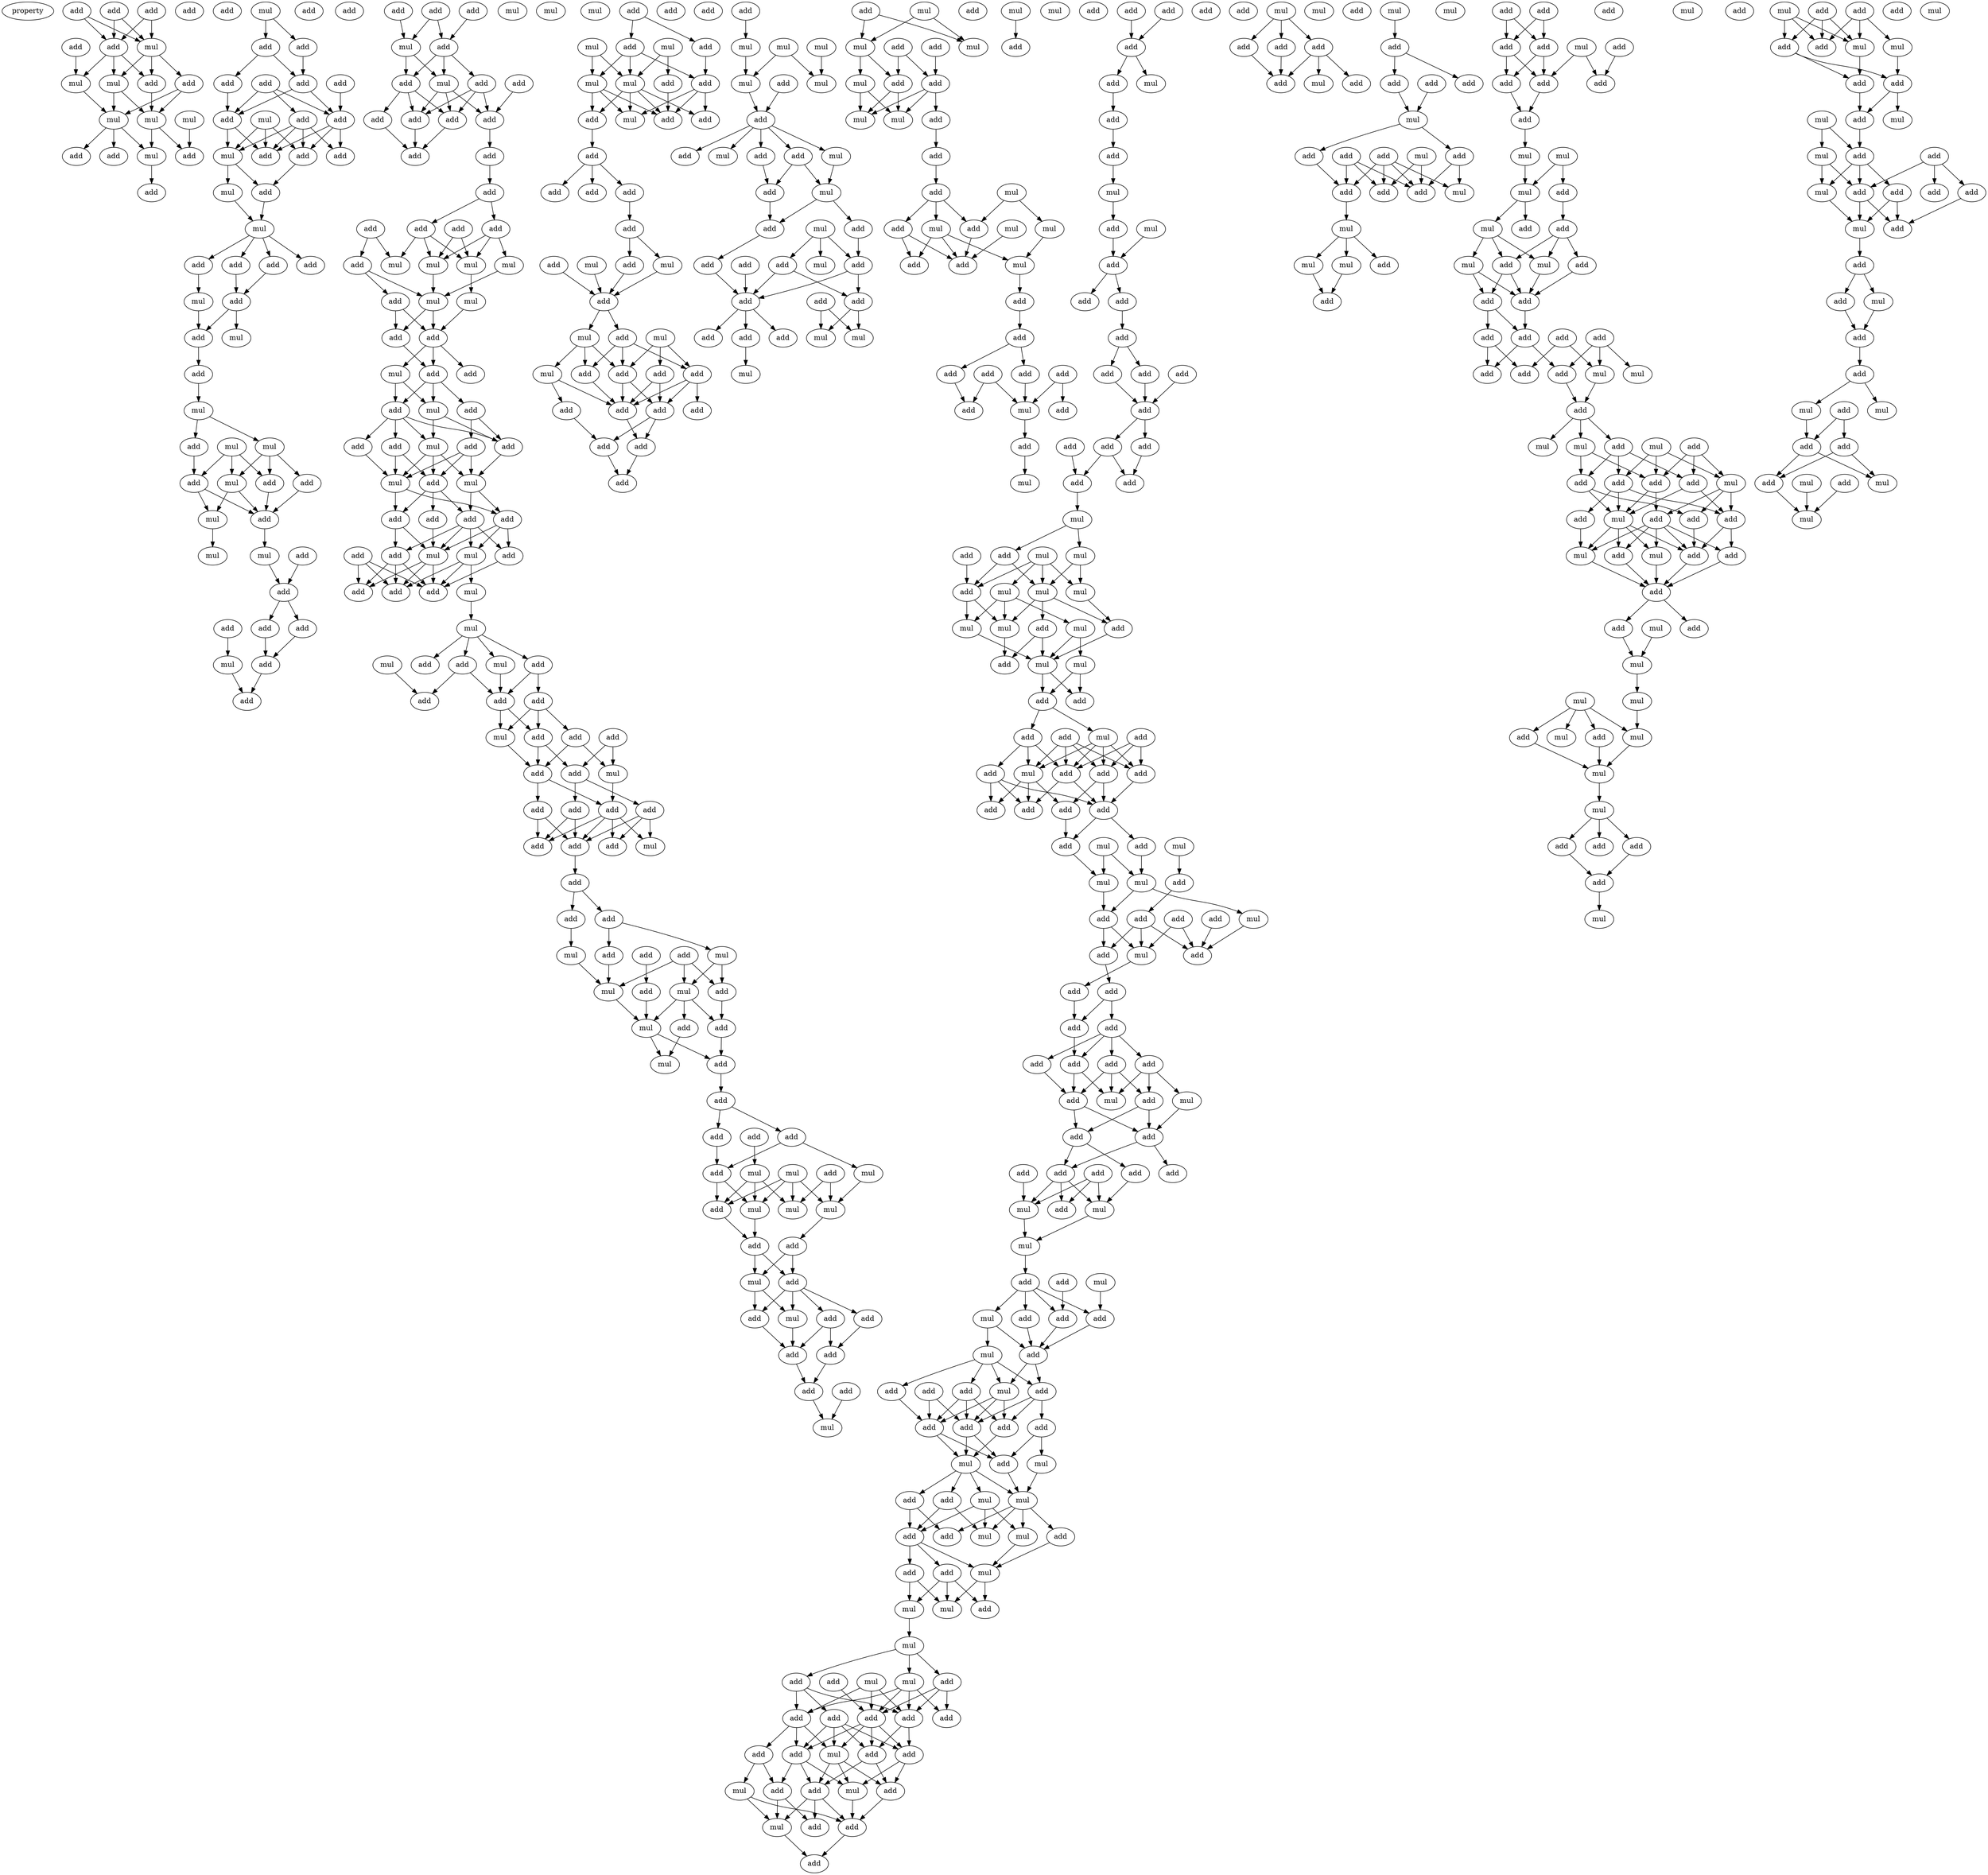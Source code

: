 digraph {
    node [fontcolor=black]
    property [mul=2,lf=1.4]
    0 [ label = add ];
    1 [ label = add ];
    2 [ label = add ];
    3 [ label = add ];
    4 [ label = add ];
    5 [ label = mul ];
    6 [ label = add ];
    7 [ label = mul ];
    8 [ label = mul ];
    9 [ label = add ];
    10 [ label = add ];
    11 [ label = mul ];
    12 [ label = mul ];
    13 [ label = mul ];
    14 [ label = mul ];
    15 [ label = add ];
    16 [ label = add ];
    17 [ label = add ];
    18 [ label = add ];
    19 [ label = add ];
    20 [ label = mul ];
    21 [ label = add ];
    22 [ label = add ];
    23 [ label = add ];
    24 [ label = add ];
    25 [ label = add ];
    26 [ label = add ];
    27 [ label = mul ];
    28 [ label = add ];
    29 [ label = add ];
    30 [ label = add ];
    31 [ label = add ];
    32 [ label = add ];
    33 [ label = add ];
    34 [ label = mul ];
    35 [ label = mul ];
    36 [ label = add ];
    37 [ label = mul ];
    38 [ label = add ];
    39 [ label = add ];
    40 [ label = add ];
    41 [ label = add ];
    42 [ label = add ];
    43 [ label = mul ];
    44 [ label = add ];
    45 [ label = add ];
    46 [ label = mul ];
    47 [ label = add ];
    48 [ label = mul ];
    49 [ label = mul ];
    50 [ label = mul ];
    51 [ label = add ];
    52 [ label = add ];
    53 [ label = mul ];
    54 [ label = add ];
    55 [ label = add ];
    56 [ label = mul ];
    57 [ label = add ];
    58 [ label = mul ];
    59 [ label = add ];
    60 [ label = add ];
    61 [ label = mul ];
    62 [ label = add ];
    63 [ label = add ];
    64 [ label = add ];
    65 [ label = add ];
    66 [ label = mul ];
    67 [ label = add ];
    68 [ label = add ];
    69 [ label = add ];
    70 [ label = add ];
    71 [ label = add ];
    72 [ label = add ];
    73 [ label = mul ];
    74 [ label = add ];
    75 [ label = add ];
    76 [ label = add ];
    77 [ label = mul ];
    78 [ label = add ];
    79 [ label = add ];
    80 [ label = add ];
    81 [ label = add ];
    82 [ label = add ];
    83 [ label = add ];
    84 [ label = add ];
    85 [ label = add ];
    86 [ label = add ];
    87 [ label = add ];
    88 [ label = add ];
    89 [ label = add ];
    90 [ label = mul ];
    91 [ label = mul ];
    92 [ label = mul ];
    93 [ label = mul ];
    94 [ label = mul ];
    95 [ label = mul ];
    96 [ label = add ];
    97 [ label = add ];
    98 [ label = add ];
    99 [ label = add ];
    100 [ label = add ];
    101 [ label = mul ];
    102 [ label = add ];
    103 [ label = add ];
    104 [ label = mul ];
    105 [ label = add ];
    106 [ label = mul ];
    107 [ label = add ];
    108 [ label = add ];
    109 [ label = add ];
    110 [ label = mul ];
    111 [ label = mul ];
    112 [ label = add ];
    113 [ label = add ];
    114 [ label = add ];
    115 [ label = add ];
    116 [ label = add ];
    117 [ label = mul ];
    118 [ label = add ];
    119 [ label = add ];
    120 [ label = add ];
    121 [ label = mul ];
    122 [ label = add ];
    123 [ label = add ];
    124 [ label = add ];
    125 [ label = mul ];
    126 [ label = mul ];
    127 [ label = add ];
    128 [ label = add ];
    129 [ label = add ];
    130 [ label = mul ];
    131 [ label = mul ];
    132 [ label = add ];
    133 [ label = add ];
    134 [ label = add ];
    135 [ label = mul ];
    136 [ label = add ];
    137 [ label = add ];
    138 [ label = add ];
    139 [ label = mul ];
    140 [ label = add ];
    141 [ label = add ];
    142 [ label = add ];
    143 [ label = add ];
    144 [ label = add ];
    145 [ label = add ];
    146 [ label = add ];
    147 [ label = mul ];
    148 [ label = add ];
    149 [ label = add ];
    150 [ label = add ];
    151 [ label = add ];
    152 [ label = add ];
    153 [ label = mul ];
    154 [ label = mul ];
    155 [ label = add ];
    156 [ label = add ];
    157 [ label = add ];
    158 [ label = add ];
    159 [ label = mul ];
    160 [ label = add ];
    161 [ label = mul ];
    162 [ label = add ];
    163 [ label = mul ];
    164 [ label = mul ];
    165 [ label = add ];
    166 [ label = mul ];
    167 [ label = add ];
    168 [ label = add ];
    169 [ label = add ];
    170 [ label = add ];
    171 [ label = add ];
    172 [ label = mul ];
    173 [ label = mul ];
    174 [ label = add ];
    175 [ label = mul ];
    176 [ label = add ];
    177 [ label = mul ];
    178 [ label = add ];
    179 [ label = mul ];
    180 [ label = mul ];
    181 [ label = add ];
    182 [ label = add ];
    183 [ label = mul ];
    184 [ label = add ];
    185 [ label = add ];
    186 [ label = add ];
    187 [ label = mul ];
    188 [ label = mul ];
    189 [ label = add ];
    190 [ label = add ];
    191 [ label = add ];
    192 [ label = add ];
    193 [ label = add ];
    194 [ label = mul ];
    195 [ label = mul ];
    196 [ label = add ];
    197 [ label = mul ];
    198 [ label = add ];
    199 [ label = mul ];
    200 [ label = add ];
    201 [ label = mul ];
    202 [ label = add ];
    203 [ label = add ];
    204 [ label = mul ];
    205 [ label = add ];
    206 [ label = add ];
    207 [ label = add ];
    208 [ label = mul ];
    209 [ label = add ];
    210 [ label = add ];
    211 [ label = add ];
    212 [ label = add ];
    213 [ label = add ];
    214 [ label = add ];
    215 [ label = add ];
    216 [ label = mul ];
    217 [ label = add ];
    218 [ label = mul ];
    219 [ label = add ];
    220 [ label = mul ];
    221 [ label = mul ];
    222 [ label = add ];
    223 [ label = mul ];
    224 [ label = add ];
    225 [ label = add ];
    226 [ label = add ];
    227 [ label = add ];
    228 [ label = add ];
    229 [ label = add ];
    230 [ label = add ];
    231 [ label = add ];
    232 [ label = add ];
    233 [ label = add ];
    234 [ label = add ];
    235 [ label = add ];
    236 [ label = add ];
    237 [ label = mul ];
    238 [ label = mul ];
    239 [ label = mul ];
    240 [ label = add ];
    241 [ label = mul ];
    242 [ label = mul ];
    243 [ label = add ];
    244 [ label = add ];
    245 [ label = mul ];
    246 [ label = mul ];
    247 [ label = add ];
    248 [ label = add ];
    249 [ label = add ];
    250 [ label = mul ];
    251 [ label = mul ];
    252 [ label = add ];
    253 [ label = add ];
    254 [ label = add ];
    255 [ label = add ];
    256 [ label = add ];
    257 [ label = add ];
    258 [ label = mul ];
    259 [ label = add ];
    260 [ label = add ];
    261 [ label = add ];
    262 [ label = mul ];
    263 [ label = add ];
    264 [ label = add ];
    265 [ label = add ];
    266 [ label = mul ];
    267 [ label = mul ];
    268 [ label = add ];
    269 [ label = mul ];
    270 [ label = mul ];
    271 [ label = add ];
    272 [ label = mul ];
    273 [ label = add ];
    274 [ label = add ];
    275 [ label = add ];
    276 [ label = add ];
    277 [ label = mul ];
    278 [ label = mul ];
    279 [ label = add ];
    280 [ label = mul ];
    281 [ label = mul ];
    282 [ label = add ];
    283 [ label = add ];
    284 [ label = mul ];
    285 [ label = add ];
    286 [ label = mul ];
    287 [ label = mul ];
    288 [ label = mul ];
    289 [ label = add ];
    290 [ label = add ];
    291 [ label = add ];
    292 [ label = add ];
    293 [ label = mul ];
    294 [ label = add ];
    295 [ label = add ];
    296 [ label = add ];
    297 [ label = add ];
    298 [ label = add ];
    299 [ label = mul ];
    300 [ label = add ];
    301 [ label = add ];
    302 [ label = add ];
    303 [ label = mul ];
    304 [ label = add ];
    305 [ label = add ];
    306 [ label = mul ];
    307 [ label = add ];
    308 [ label = add ];
    309 [ label = add ];
    310 [ label = add ];
    311 [ label = add ];
    312 [ label = add ];
    313 [ label = mul ];
    314 [ label = add ];
    315 [ label = add ];
    316 [ label = mul ];
    317 [ label = mul ];
    318 [ label = add ];
    319 [ label = add ];
    320 [ label = add ];
    321 [ label = mul ];
    322 [ label = mul ];
    323 [ label = add ];
    324 [ label = add ];
    325 [ label = add ];
    326 [ label = add ];
    327 [ label = add ];
    328 [ label = add ];
    329 [ label = add ];
    330 [ label = add ];
    331 [ label = mul ];
    332 [ label = add ];
    333 [ label = add ];
    334 [ label = add ];
    335 [ label = add ];
    336 [ label = add ];
    337 [ label = add ];
    338 [ label = add ];
    339 [ label = add ];
    340 [ label = add ];
    341 [ label = mul ];
    342 [ label = mul ];
    343 [ label = mul ];
    344 [ label = add ];
    345 [ label = add ];
    346 [ label = mul ];
    347 [ label = add ];
    348 [ label = mul ];
    349 [ label = mul ];
    350 [ label = mul ];
    351 [ label = mul ];
    352 [ label = add ];
    353 [ label = mul ];
    354 [ label = add ];
    355 [ label = add ];
    356 [ label = mul ];
    357 [ label = mul ];
    358 [ label = add ];
    359 [ label = add ];
    360 [ label = mul ];
    361 [ label = add ];
    362 [ label = add ];
    363 [ label = add ];
    364 [ label = add ];
    365 [ label = mul ];
    366 [ label = add ];
    367 [ label = add ];
    368 [ label = add ];
    369 [ label = add ];
    370 [ label = add ];
    371 [ label = add ];
    372 [ label = add ];
    373 [ label = add ];
    374 [ label = add ];
    375 [ label = mul ];
    376 [ label = mul ];
    377 [ label = mul ];
    378 [ label = mul ];
    379 [ label = add ];
    380 [ label = mul ];
    381 [ label = add ];
    382 [ label = add ];
    383 [ label = add ];
    384 [ label = add ];
    385 [ label = add ];
    386 [ label = add ];
    387 [ label = mul ];
    388 [ label = add ];
    389 [ label = add ];
    390 [ label = add ];
    391 [ label = add ];
    392 [ label = add ];
    393 [ label = add ];
    394 [ label = add ];
    395 [ label = add ];
    396 [ label = mul ];
    397 [ label = add ];
    398 [ label = add ];
    399 [ label = mul ];
    400 [ label = add ];
    401 [ label = add ];
    402 [ label = add ];
    403 [ label = add ];
    404 [ label = add ];
    405 [ label = add ];
    406 [ label = add ];
    407 [ label = mul ];
    408 [ label = mul ];
    409 [ label = add ];
    410 [ label = mul ];
    411 [ label = mul ];
    412 [ label = add ];
    413 [ label = add ];
    414 [ label = add ];
    415 [ label = mul ];
    416 [ label = add ];
    417 [ label = add ];
    418 [ label = add ];
    419 [ label = mul ];
    420 [ label = mul ];
    421 [ label = add ];
    422 [ label = add ];
    423 [ label = add ];
    424 [ label = add ];
    425 [ label = add ];
    426 [ label = add ];
    427 [ label = add ];
    428 [ label = add ];
    429 [ label = mul ];
    430 [ label = add ];
    431 [ label = mul ];
    432 [ label = mul ];
    433 [ label = add ];
    434 [ label = add ];
    435 [ label = mul ];
    436 [ label = mul ];
    437 [ label = mul ];
    438 [ label = add ];
    439 [ label = add ];
    440 [ label = add ];
    441 [ label = add ];
    442 [ label = add ];
    443 [ label = mul ];
    444 [ label = add ];
    445 [ label = mul ];
    446 [ label = mul ];
    447 [ label = mul ];
    448 [ label = add ];
    449 [ label = mul ];
    450 [ label = add ];
    451 [ label = mul ];
    452 [ label = add ];
    453 [ label = add ];
    454 [ label = add ];
    455 [ label = add ];
    456 [ label = add ];
    457 [ label = add ];
    458 [ label = add ];
    459 [ label = add ];
    460 [ label = mul ];
    461 [ label = add ];
    462 [ label = add ];
    463 [ label = add ];
    464 [ label = add ];
    465 [ label = add ];
    466 [ label = mul ];
    467 [ label = mul ];
    468 [ label = add ];
    469 [ label = mul ];
    470 [ label = add ];
    471 [ label = add ];
    472 [ label = mul ];
    473 [ label = add ];
    474 [ label = add ];
    475 [ label = add ];
    476 [ label = mul ];
    477 [ label = add ];
    478 [ label = mul ];
    479 [ label = mul ];
    480 [ label = add ];
    481 [ label = add ];
    482 [ label = add ];
    483 [ label = add ];
    484 [ label = add ];
    485 [ label = add ];
    486 [ label = add ];
    487 [ label = mul ];
    488 [ label = mul ];
    489 [ label = mul ];
    490 [ label = mul ];
    491 [ label = add ];
    492 [ label = add ];
    493 [ label = add ];
    494 [ label = add ];
    495 [ label = add ];
    496 [ label = add ];
    497 [ label = mul ];
    498 [ label = add ];
    499 [ label = add ];
    500 [ label = add ];
    501 [ label = add ];
    502 [ label = add ];
    503 [ label = mul ];
    504 [ label = mul ];
    505 [ label = mul ];
    506 [ label = add ];
    507 [ label = mul ];
    508 [ label = add ];
    509 [ label = add ];
    510 [ label = add ];
    511 [ label = add ];
    512 [ label = mul ];
    513 [ label = mul ];
    514 [ label = add ];
    515 [ label = add ];
    516 [ label = add ];
    517 [ label = add ];
    518 [ label = add ];
    519 [ label = add ];
    520 [ label = add ];
    521 [ label = mul ];
    522 [ label = mul ];
    523 [ label = add ];
    524 [ label = add ];
    525 [ label = add ];
    526 [ label = mul ];
    527 [ label = add ];
    528 [ label = mul ];
    529 [ label = mul ];
    530 [ label = add ];
    531 [ label = mul ];
    532 [ label = add ];
    533 [ label = add ];
    534 [ label = add ];
    535 [ label = add ];
    536 [ label = add ];
    537 [ label = add ];
    538 [ label = mul ];
    539 [ label = add ];
    540 [ label = add ];
    541 [ label = mul ];
    542 [ label = mul ];
    543 [ label = add ];
    544 [ label = add ];
    545 [ label = add ];
    546 [ label = add ];
    547 [ label = add ];
    548 [ label = add ];
    549 [ label = add ];
    550 [ label = mul ];
    551 [ label = mul ];
    552 [ label = mul ];
    553 [ label = mul ];
    554 [ label = mul ];
    555 [ label = add ];
    556 [ label = add ];
    557 [ label = mul ];
    558 [ label = mul ];
    559 [ label = mul ];
    560 [ label = mul ];
    561 [ label = add ];
    562 [ label = add ];
    563 [ label = add ];
    564 [ label = add ];
    565 [ label = add ];
    566 [ label = add ];
    567 [ label = add ];
    568 [ label = mul ];
    569 [ label = mul ];
    570 [ label = mul ];
    571 [ label = add ];
    572 [ label = add ];
    573 [ label = mul ];
    574 [ label = add ];
    575 [ label = add ];
    576 [ label = mul ];
    577 [ label = add ];
    578 [ label = mul ];
    579 [ label = add ];
    580 [ label = mul ];
    581 [ label = add ];
    582 [ label = mul ];
    583 [ label = add ];
    584 [ label = add ];
    585 [ label = add ];
    586 [ label = add ];
    587 [ label = mul ];
    588 [ label = add ];
    589 [ label = add ];
    590 [ label = add ];
    591 [ label = add ];
    592 [ label = mul ];
    593 [ label = add ];
    594 [ label = add ];
    595 [ label = mul ];
    596 [ label = mul ];
    597 [ label = add ];
    598 [ label = add ];
    599 [ label = add ];
    600 [ label = mul ];
    601 [ label = add ];
    602 [ label = mul ];
    603 [ label = mul ];
    604 [ label = add ];
    605 [ label = mul ];
    0 -> 4 [ name = 0 ];
    0 -> 5 [ name = 1 ];
    2 -> 4 [ name = 2 ];
    2 -> 5 [ name = 3 ];
    3 -> 4 [ name = 4 ];
    3 -> 5 [ name = 5 ];
    4 -> 7 [ name = 6 ];
    4 -> 8 [ name = 7 ];
    4 -> 10 [ name = 8 ];
    5 -> 8 [ name = 9 ];
    5 -> 9 [ name = 10 ];
    5 -> 10 [ name = 11 ];
    6 -> 7 [ name = 12 ];
    7 -> 11 [ name = 13 ];
    8 -> 11 [ name = 14 ];
    8 -> 13 [ name = 15 ];
    9 -> 11 [ name = 16 ];
    9 -> 13 [ name = 17 ];
    10 -> 13 [ name = 18 ];
    11 -> 14 [ name = 19 ];
    11 -> 15 [ name = 20 ];
    11 -> 17 [ name = 21 ];
    12 -> 16 [ name = 22 ];
    13 -> 14 [ name = 23 ];
    13 -> 16 [ name = 24 ];
    14 -> 18 [ name = 25 ];
    20 -> 21 [ name = 26 ];
    20 -> 22 [ name = 27 ];
    21 -> 24 [ name = 28 ];
    22 -> 24 [ name = 29 ];
    22 -> 25 [ name = 30 ];
    23 -> 28 [ name = 31 ];
    23 -> 29 [ name = 32 ];
    23 -> 30 [ name = 33 ];
    24 -> 28 [ name = 34 ];
    24 -> 30 [ name = 35 ];
    25 -> 30 [ name = 36 ];
    26 -> 28 [ name = 37 ];
    27 -> 31 [ name = 38 ];
    27 -> 32 [ name = 39 ];
    27 -> 34 [ name = 40 ];
    28 -> 31 [ name = 41 ];
    28 -> 32 [ name = 42 ];
    28 -> 33 [ name = 43 ];
    29 -> 31 [ name = 44 ];
    29 -> 32 [ name = 45 ];
    29 -> 33 [ name = 46 ];
    29 -> 34 [ name = 47 ];
    30 -> 31 [ name = 48 ];
    30 -> 34 [ name = 49 ];
    32 -> 36 [ name = 50 ];
    34 -> 35 [ name = 51 ];
    34 -> 36 [ name = 52 ];
    35 -> 37 [ name = 53 ];
    36 -> 37 [ name = 54 ];
    37 -> 39 [ name = 55 ];
    37 -> 40 [ name = 56 ];
    37 -> 41 [ name = 57 ];
    37 -> 42 [ name = 58 ];
    39 -> 44 [ name = 59 ];
    41 -> 44 [ name = 60 ];
    42 -> 43 [ name = 61 ];
    43 -> 45 [ name = 62 ];
    44 -> 45 [ name = 63 ];
    44 -> 46 [ name = 64 ];
    45 -> 47 [ name = 65 ];
    47 -> 48 [ name = 66 ];
    48 -> 49 [ name = 67 ];
    48 -> 51 [ name = 68 ];
    49 -> 53 [ name = 69 ];
    49 -> 54 [ name = 70 ];
    49 -> 55 [ name = 71 ];
    50 -> 52 [ name = 72 ];
    50 -> 53 [ name = 73 ];
    50 -> 55 [ name = 74 ];
    51 -> 52 [ name = 75 ];
    52 -> 56 [ name = 76 ];
    52 -> 57 [ name = 77 ];
    53 -> 56 [ name = 78 ];
    53 -> 57 [ name = 79 ];
    54 -> 57 [ name = 80 ];
    55 -> 57 [ name = 81 ];
    56 -> 61 [ name = 82 ];
    57 -> 58 [ name = 83 ];
    58 -> 62 [ name = 84 ];
    59 -> 62 [ name = 85 ];
    62 -> 63 [ name = 86 ];
    62 -> 65 [ name = 87 ];
    63 -> 67 [ name = 88 ];
    64 -> 66 [ name = 89 ];
    65 -> 67 [ name = 90 ];
    66 -> 68 [ name = 91 ];
    67 -> 68 [ name = 92 ];
    69 -> 73 [ name = 93 ];
    70 -> 72 [ name = 94 ];
    71 -> 72 [ name = 95 ];
    71 -> 73 [ name = 96 ];
    72 -> 75 [ name = 97 ];
    72 -> 76 [ name = 98 ];
    72 -> 77 [ name = 99 ];
    73 -> 76 [ name = 100 ];
    73 -> 77 [ name = 101 ];
    74 -> 79 [ name = 102 ];
    75 -> 79 [ name = 103 ];
    75 -> 80 [ name = 104 ];
    75 -> 81 [ name = 105 ];
    76 -> 78 [ name = 106 ];
    76 -> 80 [ name = 107 ];
    76 -> 81 [ name = 108 ];
    77 -> 79 [ name = 109 ];
    77 -> 80 [ name = 110 ];
    77 -> 81 [ name = 111 ];
    78 -> 82 [ name = 112 ];
    79 -> 83 [ name = 113 ];
    80 -> 82 [ name = 114 ];
    81 -> 82 [ name = 115 ];
    83 -> 84 [ name = 116 ];
    84 -> 85 [ name = 117 ];
    84 -> 88 [ name = 118 ];
    85 -> 90 [ name = 119 ];
    85 -> 92 [ name = 120 ];
    85 -> 93 [ name = 121 ];
    86 -> 89 [ name = 122 ];
    86 -> 91 [ name = 123 ];
    87 -> 90 [ name = 124 ];
    87 -> 93 [ name = 125 ];
    88 -> 90 [ name = 126 ];
    88 -> 91 [ name = 127 ];
    88 -> 93 [ name = 128 ];
    89 -> 95 [ name = 129 ];
    89 -> 96 [ name = 130 ];
    90 -> 94 [ name = 131 ];
    92 -> 95 [ name = 132 ];
    93 -> 95 [ name = 133 ];
    94 -> 97 [ name = 134 ];
    95 -> 97 [ name = 135 ];
    95 -> 98 [ name = 136 ];
    96 -> 97 [ name = 137 ];
    96 -> 98 [ name = 138 ];
    97 -> 99 [ name = 139 ];
    97 -> 100 [ name = 140 ];
    97 -> 101 [ name = 141 ];
    98 -> 100 [ name = 142 ];
    100 -> 102 [ name = 143 ];
    100 -> 103 [ name = 144 ];
    100 -> 104 [ name = 145 ];
    101 -> 103 [ name = 146 ];
    101 -> 104 [ name = 147 ];
    102 -> 105 [ name = 148 ];
    102 -> 107 [ name = 149 ];
    103 -> 105 [ name = 150 ];
    103 -> 106 [ name = 151 ];
    103 -> 108 [ name = 152 ];
    103 -> 109 [ name = 153 ];
    104 -> 105 [ name = 154 ];
    104 -> 106 [ name = 155 ];
    105 -> 111 [ name = 156 ];
    106 -> 110 [ name = 157 ];
    106 -> 111 [ name = 158 ];
    106 -> 112 [ name = 159 ];
    107 -> 110 [ name = 160 ];
    107 -> 111 [ name = 161 ];
    107 -> 112 [ name = 162 ];
    108 -> 110 [ name = 163 ];
    108 -> 112 [ name = 164 ];
    109 -> 110 [ name = 165 ];
    110 -> 114 [ name = 166 ];
    110 -> 116 [ name = 167 ];
    111 -> 115 [ name = 168 ];
    111 -> 116 [ name = 169 ];
    112 -> 113 [ name = 170 ];
    112 -> 114 [ name = 171 ];
    112 -> 115 [ name = 172 ];
    113 -> 121 [ name = 173 ];
    114 -> 118 [ name = 174 ];
    114 -> 121 [ name = 175 ];
    115 -> 117 [ name = 176 ];
    115 -> 118 [ name = 177 ];
    115 -> 119 [ name = 178 ];
    115 -> 121 [ name = 179 ];
    116 -> 117 [ name = 180 ];
    116 -> 119 [ name = 181 ];
    116 -> 121 [ name = 182 ];
    117 -> 122 [ name = 183 ];
    117 -> 124 [ name = 184 ];
    117 -> 125 [ name = 185 ];
    118 -> 122 [ name = 186 ];
    118 -> 123 [ name = 187 ];
    118 -> 124 [ name = 188 ];
    119 -> 122 [ name = 189 ];
    120 -> 122 [ name = 190 ];
    120 -> 123 [ name = 191 ];
    120 -> 124 [ name = 192 ];
    121 -> 122 [ name = 193 ];
    121 -> 123 [ name = 194 ];
    121 -> 124 [ name = 195 ];
    125 -> 126 [ name = 196 ];
    126 -> 127 [ name = 197 ];
    126 -> 128 [ name = 198 ];
    126 -> 129 [ name = 199 ];
    126 -> 131 [ name = 200 ];
    128 -> 133 [ name = 201 ];
    128 -> 134 [ name = 202 ];
    129 -> 132 [ name = 203 ];
    129 -> 133 [ name = 204 ];
    130 -> 134 [ name = 205 ];
    131 -> 133 [ name = 206 ];
    132 -> 135 [ name = 207 ];
    132 -> 136 [ name = 208 ];
    132 -> 138 [ name = 209 ];
    133 -> 135 [ name = 210 ];
    133 -> 136 [ name = 211 ];
    135 -> 141 [ name = 212 ];
    136 -> 140 [ name = 213 ];
    136 -> 141 [ name = 214 ];
    137 -> 139 [ name = 215 ];
    137 -> 140 [ name = 216 ];
    138 -> 139 [ name = 217 ];
    138 -> 141 [ name = 218 ];
    139 -> 143 [ name = 219 ];
    140 -> 142 [ name = 220 ];
    140 -> 145 [ name = 221 ];
    141 -> 143 [ name = 222 ];
    141 -> 144 [ name = 223 ];
    142 -> 147 [ name = 224 ];
    142 -> 148 [ name = 225 ];
    142 -> 149 [ name = 226 ];
    143 -> 146 [ name = 227 ];
    143 -> 147 [ name = 228 ];
    143 -> 148 [ name = 229 ];
    143 -> 149 [ name = 230 ];
    144 -> 146 [ name = 231 ];
    144 -> 149 [ name = 232 ];
    145 -> 146 [ name = 233 ];
    145 -> 149 [ name = 234 ];
    149 -> 150 [ name = 235 ];
    150 -> 151 [ name = 236 ];
    150 -> 152 [ name = 237 ];
    151 -> 154 [ name = 238 ];
    152 -> 153 [ name = 239 ];
    152 -> 157 [ name = 240 ];
    153 -> 158 [ name = 241 ];
    153 -> 159 [ name = 242 ];
    154 -> 161 [ name = 243 ];
    155 -> 160 [ name = 244 ];
    156 -> 158 [ name = 245 ];
    156 -> 159 [ name = 246 ];
    156 -> 161 [ name = 247 ];
    157 -> 161 [ name = 248 ];
    158 -> 162 [ name = 249 ];
    159 -> 162 [ name = 250 ];
    159 -> 164 [ name = 251 ];
    159 -> 165 [ name = 252 ];
    160 -> 164 [ name = 253 ];
    161 -> 164 [ name = 254 ];
    162 -> 167 [ name = 255 ];
    164 -> 166 [ name = 256 ];
    164 -> 167 [ name = 257 ];
    165 -> 166 [ name = 258 ];
    167 -> 168 [ name = 259 ];
    168 -> 169 [ name = 260 ];
    168 -> 171 [ name = 261 ];
    169 -> 173 [ name = 262 ];
    169 -> 176 [ name = 263 ];
    170 -> 172 [ name = 264 ];
    171 -> 176 [ name = 265 ];
    172 -> 177 [ name = 266 ];
    172 -> 178 [ name = 267 ];
    172 -> 179 [ name = 268 ];
    173 -> 180 [ name = 269 ];
    174 -> 179 [ name = 270 ];
    174 -> 180 [ name = 271 ];
    175 -> 177 [ name = 272 ];
    175 -> 178 [ name = 273 ];
    175 -> 179 [ name = 274 ];
    175 -> 180 [ name = 275 ];
    176 -> 177 [ name = 276 ];
    176 -> 178 [ name = 277 ];
    177 -> 181 [ name = 278 ];
    178 -> 181 [ name = 279 ];
    180 -> 182 [ name = 280 ];
    181 -> 183 [ name = 281 ];
    181 -> 184 [ name = 282 ];
    182 -> 183 [ name = 283 ];
    182 -> 184 [ name = 284 ];
    183 -> 188 [ name = 285 ];
    183 -> 189 [ name = 286 ];
    184 -> 185 [ name = 287 ];
    184 -> 186 [ name = 288 ];
    184 -> 188 [ name = 289 ];
    184 -> 189 [ name = 290 ];
    185 -> 190 [ name = 291 ];
    185 -> 191 [ name = 292 ];
    186 -> 190 [ name = 293 ];
    188 -> 191 [ name = 294 ];
    189 -> 191 [ name = 295 ];
    190 -> 192 [ name = 296 ];
    191 -> 192 [ name = 297 ];
    192 -> 194 [ name = 298 ];
    193 -> 194 [ name = 299 ];
    196 -> 198 [ name = 300 ];
    196 -> 200 [ name = 301 ];
    197 -> 201 [ name = 302 ];
    197 -> 204 [ name = 303 ];
    198 -> 201 [ name = 304 ];
    198 -> 202 [ name = 305 ];
    198 -> 204 [ name = 306 ];
    199 -> 203 [ name = 307 ];
    199 -> 204 [ name = 308 ];
    200 -> 202 [ name = 309 ];
    201 -> 205 [ name = 310 ];
    201 -> 206 [ name = 311 ];
    201 -> 208 [ name = 312 ];
    202 -> 205 [ name = 313 ];
    202 -> 207 [ name = 314 ];
    202 -> 208 [ name = 315 ];
    203 -> 205 [ name = 316 ];
    204 -> 205 [ name = 317 ];
    204 -> 206 [ name = 318 ];
    204 -> 207 [ name = 319 ];
    204 -> 208 [ name = 320 ];
    206 -> 209 [ name = 321 ];
    209 -> 210 [ name = 322 ];
    209 -> 211 [ name = 323 ];
    209 -> 213 [ name = 324 ];
    213 -> 214 [ name = 325 ];
    214 -> 217 [ name = 326 ];
    214 -> 218 [ name = 327 ];
    215 -> 219 [ name = 328 ];
    216 -> 219 [ name = 329 ];
    217 -> 219 [ name = 330 ];
    218 -> 219 [ name = 331 ];
    219 -> 220 [ name = 332 ];
    219 -> 222 [ name = 333 ];
    220 -> 223 [ name = 334 ];
    220 -> 224 [ name = 335 ];
    220 -> 225 [ name = 336 ];
    221 -> 225 [ name = 337 ];
    221 -> 226 [ name = 338 ];
    221 -> 227 [ name = 339 ];
    222 -> 224 [ name = 340 ];
    222 -> 225 [ name = 341 ];
    222 -> 226 [ name = 342 ];
    223 -> 229 [ name = 343 ];
    223 -> 231 [ name = 344 ];
    224 -> 231 [ name = 345 ];
    225 -> 228 [ name = 346 ];
    225 -> 231 [ name = 347 ];
    226 -> 228 [ name = 348 ];
    226 -> 230 [ name = 349 ];
    226 -> 231 [ name = 350 ];
    227 -> 228 [ name = 351 ];
    227 -> 231 [ name = 352 ];
    228 -> 232 [ name = 353 ];
    228 -> 233 [ name = 354 ];
    229 -> 233 [ name = 355 ];
    231 -> 232 [ name = 356 ];
    232 -> 234 [ name = 357 ];
    233 -> 234 [ name = 358 ];
    236 -> 238 [ name = 359 ];
    237 -> 241 [ name = 360 ];
    237 -> 242 [ name = 361 ];
    238 -> 241 [ name = 362 ];
    239 -> 242 [ name = 363 ];
    240 -> 243 [ name = 364 ];
    241 -> 243 [ name = 365 ];
    243 -> 244 [ name = 366 ];
    243 -> 245 [ name = 367 ];
    243 -> 246 [ name = 368 ];
    243 -> 247 [ name = 369 ];
    243 -> 248 [ name = 370 ];
    246 -> 250 [ name = 371 ];
    247 -> 249 [ name = 372 ];
    248 -> 249 [ name = 373 ];
    248 -> 250 [ name = 374 ];
    249 -> 252 [ name = 375 ];
    250 -> 252 [ name = 376 ];
    250 -> 253 [ name = 377 ];
    251 -> 254 [ name = 378 ];
    251 -> 257 [ name = 379 ];
    251 -> 258 [ name = 380 ];
    252 -> 255 [ name = 381 ];
    253 -> 254 [ name = 382 ];
    254 -> 259 [ name = 383 ];
    254 -> 260 [ name = 384 ];
    255 -> 259 [ name = 385 ];
    256 -> 259 [ name = 386 ];
    257 -> 259 [ name = 387 ];
    257 -> 260 [ name = 388 ];
    259 -> 263 [ name = 389 ];
    259 -> 264 [ name = 390 ];
    259 -> 265 [ name = 391 ];
    260 -> 262 [ name = 392 ];
    260 -> 266 [ name = 393 ];
    261 -> 262 [ name = 394 ];
    261 -> 266 [ name = 395 ];
    264 -> 267 [ name = 396 ];
    268 -> 270 [ name = 397 ];
    268 -> 272 [ name = 398 ];
    269 -> 270 [ name = 399 ];
    269 -> 272 [ name = 400 ];
    270 -> 275 [ name = 401 ];
    270 -> 277 [ name = 402 ];
    273 -> 276 [ name = 403 ];
    274 -> 275 [ name = 404 ];
    274 -> 276 [ name = 405 ];
    275 -> 280 [ name = 406 ];
    275 -> 281 [ name = 407 ];
    276 -> 279 [ name = 408 ];
    276 -> 280 [ name = 409 ];
    276 -> 281 [ name = 410 ];
    277 -> 280 [ name = 411 ];
    277 -> 281 [ name = 412 ];
    278 -> 283 [ name = 413 ];
    279 -> 282 [ name = 414 ];
    282 -> 285 [ name = 415 ];
    284 -> 288 [ name = 416 ];
    284 -> 290 [ name = 417 ];
    285 -> 287 [ name = 418 ];
    285 -> 289 [ name = 419 ];
    285 -> 290 [ name = 420 ];
    286 -> 292 [ name = 421 ];
    287 -> 291 [ name = 422 ];
    287 -> 292 [ name = 423 ];
    287 -> 293 [ name = 424 ];
    288 -> 293 [ name = 425 ];
    289 -> 291 [ name = 426 ];
    289 -> 292 [ name = 427 ];
    290 -> 292 [ name = 428 ];
    293 -> 294 [ name = 429 ];
    294 -> 295 [ name = 430 ];
    295 -> 297 [ name = 431 ];
    295 -> 298 [ name = 432 ];
    296 -> 302 [ name = 433 ];
    296 -> 303 [ name = 434 ];
    297 -> 301 [ name = 435 ];
    298 -> 303 [ name = 436 ];
    300 -> 301 [ name = 437 ];
    300 -> 303 [ name = 438 ];
    303 -> 305 [ name = 439 ];
    305 -> 306 [ name = 440 ];
    307 -> 311 [ name = 441 ];
    310 -> 311 [ name = 442 ];
    311 -> 312 [ name = 443 ];
    311 -> 313 [ name = 444 ];
    312 -> 314 [ name = 445 ];
    314 -> 315 [ name = 446 ];
    315 -> 317 [ name = 447 ];
    316 -> 318 [ name = 448 ];
    316 -> 319 [ name = 449 ];
    316 -> 320 [ name = 450 ];
    317 -> 325 [ name = 451 ];
    318 -> 323 [ name = 452 ];
    319 -> 323 [ name = 453 ];
    320 -> 321 [ name = 454 ];
    320 -> 323 [ name = 455 ];
    320 -> 324 [ name = 456 ];
    322 -> 326 [ name = 457 ];
    325 -> 326 [ name = 458 ];
    326 -> 327 [ name = 459 ];
    326 -> 328 [ name = 460 ];
    328 -> 329 [ name = 461 ];
    329 -> 330 [ name = 462 ];
    329 -> 333 [ name = 463 ];
    330 -> 335 [ name = 464 ];
    332 -> 335 [ name = 465 ];
    333 -> 335 [ name = 466 ];
    335 -> 336 [ name = 467 ];
    335 -> 337 [ name = 468 ];
    336 -> 339 [ name = 469 ];
    336 -> 340 [ name = 470 ];
    337 -> 340 [ name = 471 ];
    338 -> 339 [ name = 472 ];
    339 -> 341 [ name = 473 ];
    341 -> 342 [ name = 474 ];
    341 -> 345 [ name = 475 ];
    342 -> 346 [ name = 476 ];
    342 -> 349 [ name = 477 ];
    343 -> 346 [ name = 478 ];
    343 -> 347 [ name = 479 ];
    343 -> 348 [ name = 480 ];
    343 -> 349 [ name = 481 ];
    344 -> 347 [ name = 482 ];
    345 -> 346 [ name = 483 ];
    345 -> 347 [ name = 484 ];
    346 -> 351 [ name = 485 ];
    346 -> 352 [ name = 486 ];
    346 -> 354 [ name = 487 ];
    347 -> 350 [ name = 488 ];
    347 -> 351 [ name = 489 ];
    348 -> 350 [ name = 490 ];
    348 -> 351 [ name = 491 ];
    348 -> 353 [ name = 492 ];
    349 -> 352 [ name = 493 ];
    350 -> 357 [ name = 494 ];
    351 -> 355 [ name = 495 ];
    352 -> 357 [ name = 496 ];
    353 -> 356 [ name = 497 ];
    353 -> 357 [ name = 498 ];
    354 -> 355 [ name = 499 ];
    354 -> 357 [ name = 500 ];
    356 -> 358 [ name = 501 ];
    356 -> 359 [ name = 502 ];
    357 -> 358 [ name = 503 ];
    357 -> 359 [ name = 504 ];
    359 -> 360 [ name = 505 ];
    359 -> 362 [ name = 506 ];
    360 -> 364 [ name = 507 ];
    360 -> 365 [ name = 508 ];
    360 -> 367 [ name = 509 ];
    360 -> 368 [ name = 510 ];
    361 -> 364 [ name = 511 ];
    361 -> 365 [ name = 512 ];
    361 -> 367 [ name = 513 ];
    361 -> 368 [ name = 514 ];
    362 -> 364 [ name = 515 ];
    362 -> 365 [ name = 516 ];
    362 -> 366 [ name = 517 ];
    363 -> 364 [ name = 518 ];
    363 -> 367 [ name = 519 ];
    363 -> 368 [ name = 520 ];
    364 -> 369 [ name = 521 ];
    364 -> 371 [ name = 522 ];
    365 -> 369 [ name = 523 ];
    365 -> 370 [ name = 524 ];
    365 -> 372 [ name = 525 ];
    366 -> 369 [ name = 526 ];
    366 -> 370 [ name = 527 ];
    366 -> 371 [ name = 528 ];
    367 -> 371 [ name = 529 ];
    367 -> 372 [ name = 530 ];
    368 -> 371 [ name = 531 ];
    371 -> 373 [ name = 532 ];
    371 -> 374 [ name = 533 ];
    372 -> 373 [ name = 534 ];
    373 -> 378 [ name = 535 ];
    374 -> 377 [ name = 536 ];
    375 -> 377 [ name = 537 ];
    375 -> 378 [ name = 538 ];
    376 -> 379 [ name = 539 ];
    377 -> 380 [ name = 540 ];
    377 -> 381 [ name = 541 ];
    378 -> 381 [ name = 542 ];
    379 -> 383 [ name = 543 ];
    380 -> 386 [ name = 544 ];
    381 -> 385 [ name = 545 ];
    381 -> 387 [ name = 546 ];
    382 -> 386 [ name = 547 ];
    383 -> 385 [ name = 548 ];
    383 -> 386 [ name = 549 ];
    383 -> 387 [ name = 550 ];
    384 -> 386 [ name = 551 ];
    384 -> 387 [ name = 552 ];
    385 -> 388 [ name = 553 ];
    387 -> 389 [ name = 554 ];
    388 -> 390 [ name = 555 ];
    388 -> 391 [ name = 556 ];
    389 -> 391 [ name = 557 ];
    390 -> 392 [ name = 558 ];
    390 -> 393 [ name = 559 ];
    390 -> 394 [ name = 560 ];
    390 -> 395 [ name = 561 ];
    391 -> 393 [ name = 562 ];
    392 -> 396 [ name = 563 ];
    392 -> 397 [ name = 564 ];
    392 -> 399 [ name = 565 ];
    393 -> 398 [ name = 566 ];
    393 -> 399 [ name = 567 ];
    394 -> 397 [ name = 568 ];
    394 -> 398 [ name = 569 ];
    394 -> 399 [ name = 570 ];
    395 -> 398 [ name = 571 ];
    396 -> 401 [ name = 572 ];
    397 -> 400 [ name = 573 ];
    397 -> 401 [ name = 574 ];
    398 -> 400 [ name = 575 ];
    398 -> 401 [ name = 576 ];
    400 -> 402 [ name = 577 ];
    400 -> 403 [ name = 578 ];
    401 -> 402 [ name = 579 ];
    401 -> 405 [ name = 580 ];
    402 -> 407 [ name = 581 ];
    402 -> 408 [ name = 582 ];
    402 -> 409 [ name = 583 ];
    403 -> 407 [ name = 584 ];
    404 -> 407 [ name = 585 ];
    404 -> 408 [ name = 586 ];
    404 -> 409 [ name = 587 ];
    406 -> 408 [ name = 588 ];
    407 -> 410 [ name = 589 ];
    408 -> 410 [ name = 590 ];
    410 -> 412 [ name = 591 ];
    411 -> 414 [ name = 592 ];
    412 -> 414 [ name = 593 ];
    412 -> 415 [ name = 594 ];
    412 -> 416 [ name = 595 ];
    412 -> 417 [ name = 596 ];
    413 -> 417 [ name = 597 ];
    414 -> 418 [ name = 598 ];
    415 -> 418 [ name = 599 ];
    415 -> 419 [ name = 600 ];
    416 -> 418 [ name = 601 ];
    417 -> 418 [ name = 602 ];
    418 -> 420 [ name = 603 ];
    418 -> 423 [ name = 604 ];
    419 -> 420 [ name = 605 ];
    419 -> 421 [ name = 606 ];
    419 -> 422 [ name = 607 ];
    419 -> 423 [ name = 608 ];
    420 -> 426 [ name = 609 ];
    420 -> 427 [ name = 610 ];
    420 -> 428 [ name = 611 ];
    421 -> 427 [ name = 612 ];
    422 -> 426 [ name = 613 ];
    422 -> 427 [ name = 614 ];
    422 -> 428 [ name = 615 ];
    423 -> 425 [ name = 616 ];
    423 -> 426 [ name = 617 ];
    423 -> 428 [ name = 618 ];
    424 -> 426 [ name = 619 ];
    424 -> 427 [ name = 620 ];
    425 -> 430 [ name = 621 ];
    425 -> 431 [ name = 622 ];
    426 -> 429 [ name = 623 ];
    426 -> 430 [ name = 624 ];
    427 -> 429 [ name = 625 ];
    427 -> 430 [ name = 626 ];
    428 -> 429 [ name = 627 ];
    429 -> 432 [ name = 628 ];
    429 -> 433 [ name = 629 ];
    429 -> 434 [ name = 630 ];
    429 -> 435 [ name = 631 ];
    430 -> 432 [ name = 632 ];
    431 -> 432 [ name = 633 ];
    432 -> 436 [ name = 634 ];
    432 -> 437 [ name = 635 ];
    432 -> 438 [ name = 636 ];
    432 -> 439 [ name = 637 ];
    433 -> 436 [ name = 638 ];
    433 -> 440 [ name = 639 ];
    434 -> 439 [ name = 640 ];
    434 -> 440 [ name = 641 ];
    435 -> 436 [ name = 642 ];
    435 -> 437 [ name = 643 ];
    435 -> 440 [ name = 644 ];
    437 -> 443 [ name = 645 ];
    438 -> 443 [ name = 646 ];
    440 -> 441 [ name = 647 ];
    440 -> 442 [ name = 648 ];
    440 -> 443 [ name = 649 ];
    441 -> 445 [ name = 650 ];
    441 -> 446 [ name = 651 ];
    442 -> 444 [ name = 652 ];
    442 -> 445 [ name = 653 ];
    442 -> 446 [ name = 654 ];
    443 -> 444 [ name = 655 ];
    443 -> 446 [ name = 656 ];
    445 -> 447 [ name = 657 ];
    447 -> 448 [ name = 658 ];
    447 -> 451 [ name = 659 ];
    447 -> 452 [ name = 660 ];
    448 -> 455 [ name = 661 ];
    448 -> 456 [ name = 662 ];
    448 -> 457 [ name = 663 ];
    449 -> 454 [ name = 664 ];
    449 -> 456 [ name = 665 ];
    449 -> 457 [ name = 666 ];
    450 -> 457 [ name = 667 ];
    451 -> 454 [ name = 668 ];
    451 -> 455 [ name = 669 ];
    451 -> 456 [ name = 670 ];
    451 -> 457 [ name = 671 ];
    452 -> 453 [ name = 672 ];
    452 -> 454 [ name = 673 ];
    452 -> 456 [ name = 674 ];
    453 -> 459 [ name = 675 ];
    453 -> 460 [ name = 676 ];
    453 -> 461 [ name = 677 ];
    453 -> 462 [ name = 678 ];
    454 -> 458 [ name = 679 ];
    454 -> 459 [ name = 680 ];
    454 -> 460 [ name = 681 ];
    456 -> 461 [ name = 682 ];
    456 -> 462 [ name = 683 ];
    457 -> 459 [ name = 684 ];
    457 -> 460 [ name = 685 ];
    457 -> 461 [ name = 686 ];
    457 -> 462 [ name = 687 ];
    458 -> 464 [ name = 688 ];
    458 -> 466 [ name = 689 ];
    459 -> 464 [ name = 690 ];
    459 -> 465 [ name = 691 ];
    459 -> 467 [ name = 692 ];
    460 -> 463 [ name = 693 ];
    460 -> 465 [ name = 694 ];
    460 -> 467 [ name = 695 ];
    461 -> 463 [ name = 696 ];
    461 -> 465 [ name = 697 ];
    462 -> 463 [ name = 698 ];
    462 -> 467 [ name = 699 ];
    463 -> 468 [ name = 700 ];
    464 -> 469 [ name = 701 ];
    464 -> 470 [ name = 702 ];
    465 -> 468 [ name = 703 ];
    465 -> 469 [ name = 704 ];
    465 -> 470 [ name = 705 ];
    466 -> 468 [ name = 706 ];
    466 -> 469 [ name = 707 ];
    467 -> 468 [ name = 708 ];
    468 -> 471 [ name = 709 ];
    469 -> 471 [ name = 710 ];
    472 -> 473 [ name = 711 ];
    473 -> 474 [ name = 712 ];
    473 -> 477 [ name = 713 ];
    474 -> 478 [ name = 714 ];
    475 -> 478 [ name = 715 ];
    478 -> 480 [ name = 716 ];
    478 -> 482 [ name = 717 ];
    479 -> 485 [ name = 718 ];
    479 -> 486 [ name = 719 ];
    480 -> 486 [ name = 720 ];
    480 -> 487 [ name = 721 ];
    481 -> 484 [ name = 722 ];
    481 -> 485 [ name = 723 ];
    481 -> 486 [ name = 724 ];
    481 -> 487 [ name = 725 ];
    482 -> 484 [ name = 726 ];
    483 -> 484 [ name = 727 ];
    483 -> 485 [ name = 728 ];
    483 -> 486 [ name = 729 ];
    484 -> 488 [ name = 730 ];
    488 -> 489 [ name = 731 ];
    488 -> 490 [ name = 732 ];
    488 -> 491 [ name = 733 ];
    489 -> 492 [ name = 734 ];
    490 -> 492 [ name = 735 ];
    493 -> 495 [ name = 736 ];
    493 -> 498 [ name = 737 ];
    494 -> 495 [ name = 738 ];
    494 -> 498 [ name = 739 ];
    495 -> 499 [ name = 740 ];
    495 -> 500 [ name = 741 ];
    496 -> 501 [ name = 742 ];
    497 -> 499 [ name = 743 ];
    497 -> 501 [ name = 744 ];
    498 -> 499 [ name = 745 ];
    498 -> 500 [ name = 746 ];
    499 -> 502 [ name = 747 ];
    500 -> 502 [ name = 748 ];
    502 -> 503 [ name = 749 ];
    503 -> 505 [ name = 750 ];
    504 -> 505 [ name = 751 ];
    504 -> 506 [ name = 752 ];
    505 -> 507 [ name = 753 ];
    505 -> 508 [ name = 754 ];
    506 -> 509 [ name = 755 ];
    507 -> 510 [ name = 756 ];
    507 -> 512 [ name = 757 ];
    507 -> 513 [ name = 758 ];
    509 -> 510 [ name = 759 ];
    509 -> 511 [ name = 760 ];
    509 -> 512 [ name = 761 ];
    510 -> 514 [ name = 762 ];
    510 -> 515 [ name = 763 ];
    511 -> 515 [ name = 764 ];
    512 -> 515 [ name = 765 ];
    513 -> 514 [ name = 766 ];
    513 -> 515 [ name = 767 ];
    514 -> 517 [ name = 768 ];
    514 -> 518 [ name = 769 ];
    515 -> 518 [ name = 770 ];
    516 -> 521 [ name = 771 ];
    516 -> 524 [ name = 772 ];
    517 -> 523 [ name = 773 ];
    517 -> 524 [ name = 774 ];
    518 -> 520 [ name = 775 ];
    518 -> 523 [ name = 776 ];
    519 -> 520 [ name = 777 ];
    519 -> 521 [ name = 778 ];
    519 -> 522 [ name = 779 ];
    520 -> 525 [ name = 780 ];
    521 -> 525 [ name = 781 ];
    525 -> 528 [ name = 782 ];
    525 -> 529 [ name = 783 ];
    525 -> 530 [ name = 784 ];
    526 -> 531 [ name = 785 ];
    526 -> 533 [ name = 786 ];
    526 -> 535 [ name = 787 ];
    527 -> 531 [ name = 788 ];
    527 -> 534 [ name = 789 ];
    527 -> 535 [ name = 790 ];
    528 -> 532 [ name = 791 ];
    528 -> 535 [ name = 792 ];
    530 -> 532 [ name = 793 ];
    530 -> 533 [ name = 794 ];
    530 -> 534 [ name = 795 ];
    531 -> 536 [ name = 796 ];
    531 -> 537 [ name = 797 ];
    531 -> 540 [ name = 798 ];
    532 -> 537 [ name = 799 ];
    532 -> 538 [ name = 800 ];
    533 -> 536 [ name = 801 ];
    533 -> 538 [ name = 802 ];
    533 -> 539 [ name = 803 ];
    534 -> 536 [ name = 804 ];
    534 -> 538 [ name = 805 ];
    535 -> 538 [ name = 806 ];
    535 -> 540 [ name = 807 ];
    536 -> 543 [ name = 808 ];
    536 -> 544 [ name = 809 ];
    537 -> 543 [ name = 810 ];
    538 -> 541 [ name = 811 ];
    538 -> 542 [ name = 812 ];
    538 -> 543 [ name = 813 ];
    538 -> 545 [ name = 814 ];
    539 -> 541 [ name = 815 ];
    540 -> 541 [ name = 816 ];
    540 -> 542 [ name = 817 ];
    540 -> 543 [ name = 818 ];
    540 -> 544 [ name = 819 ];
    540 -> 545 [ name = 820 ];
    541 -> 546 [ name = 821 ];
    542 -> 546 [ name = 822 ];
    543 -> 546 [ name = 823 ];
    544 -> 546 [ name = 824 ];
    545 -> 546 [ name = 825 ];
    546 -> 548 [ name = 826 ];
    546 -> 549 [ name = 827 ];
    549 -> 551 [ name = 828 ];
    550 -> 551 [ name = 829 ];
    551 -> 552 [ name = 830 ];
    552 -> 557 [ name = 831 ];
    554 -> 555 [ name = 832 ];
    554 -> 556 [ name = 833 ];
    554 -> 557 [ name = 834 ];
    554 -> 558 [ name = 835 ];
    555 -> 559 [ name = 836 ];
    556 -> 559 [ name = 837 ];
    557 -> 559 [ name = 838 ];
    559 -> 560 [ name = 839 ];
    560 -> 561 [ name = 840 ];
    560 -> 563 [ name = 841 ];
    560 -> 564 [ name = 842 ];
    561 -> 565 [ name = 843 ];
    564 -> 565 [ name = 844 ];
    565 -> 569 [ name = 845 ];
    566 -> 570 [ name = 846 ];
    566 -> 572 [ name = 847 ];
    566 -> 573 [ name = 848 ];
    567 -> 570 [ name = 849 ];
    567 -> 571 [ name = 850 ];
    567 -> 572 [ name = 851 ];
    568 -> 570 [ name = 852 ];
    568 -> 571 [ name = 853 ];
    568 -> 572 [ name = 854 ];
    570 -> 575 [ name = 855 ];
    571 -> 574 [ name = 856 ];
    571 -> 575 [ name = 857 ];
    573 -> 574 [ name = 858 ];
    574 -> 576 [ name = 859 ];
    574 -> 577 [ name = 860 ];
    575 -> 577 [ name = 861 ];
    577 -> 581 [ name = 862 ];
    578 -> 580 [ name = 863 ];
    578 -> 581 [ name = 864 ];
    579 -> 583 [ name = 865 ];
    579 -> 584 [ name = 866 ];
    579 -> 586 [ name = 867 ];
    580 -> 582 [ name = 868 ];
    580 -> 584 [ name = 869 ];
    581 -> 582 [ name = 870 ];
    581 -> 584 [ name = 871 ];
    581 -> 585 [ name = 872 ];
    582 -> 587 [ name = 873 ];
    583 -> 588 [ name = 874 ];
    584 -> 587 [ name = 875 ];
    584 -> 588 [ name = 876 ];
    585 -> 587 [ name = 877 ];
    585 -> 588 [ name = 878 ];
    587 -> 589 [ name = 879 ];
    589 -> 591 [ name = 880 ];
    589 -> 592 [ name = 881 ];
    591 -> 593 [ name = 882 ];
    592 -> 593 [ name = 883 ];
    593 -> 594 [ name = 884 ];
    594 -> 595 [ name = 885 ];
    594 -> 596 [ name = 886 ];
    596 -> 599 [ name = 887 ];
    597 -> 598 [ name = 888 ];
    597 -> 599 [ name = 889 ];
    598 -> 601 [ name = 890 ];
    598 -> 602 [ name = 891 ];
    599 -> 601 [ name = 892 ];
    599 -> 602 [ name = 893 ];
    601 -> 605 [ name = 894 ];
    603 -> 605 [ name = 895 ];
    604 -> 605 [ name = 896 ];
}
